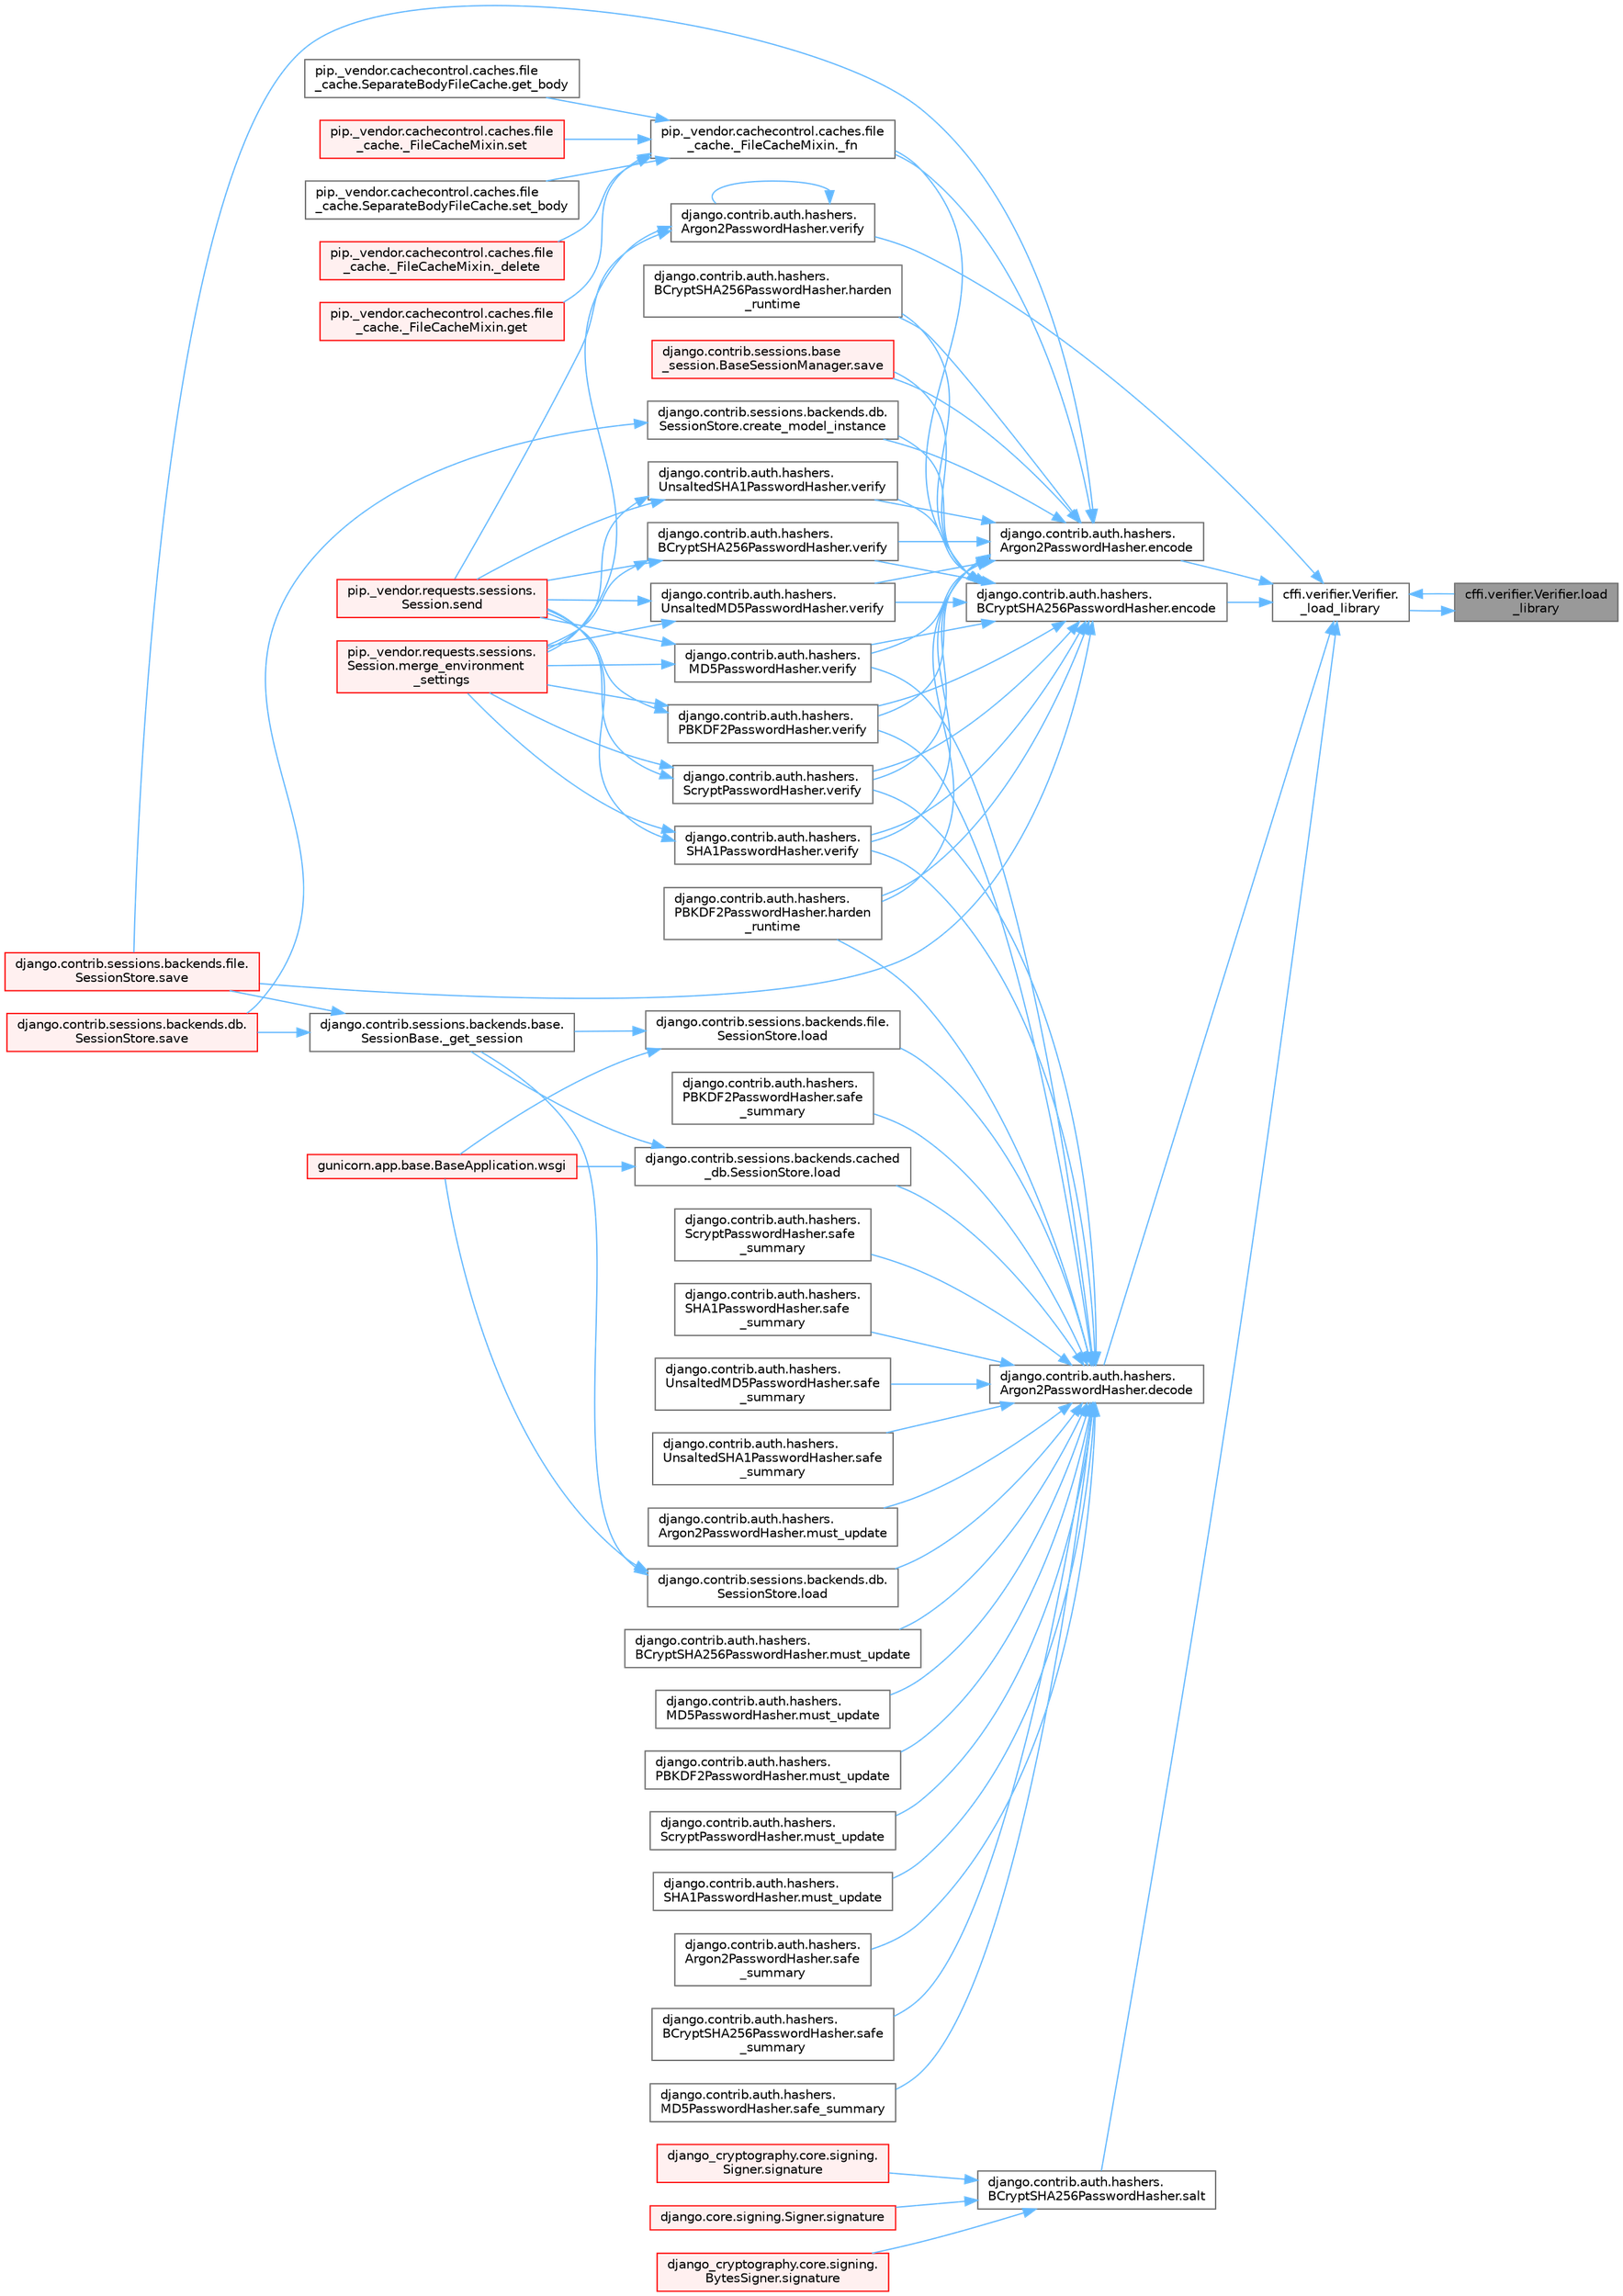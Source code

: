 digraph "cffi.verifier.Verifier.load_library"
{
 // LATEX_PDF_SIZE
  bgcolor="transparent";
  edge [fontname=Helvetica,fontsize=10,labelfontname=Helvetica,labelfontsize=10];
  node [fontname=Helvetica,fontsize=10,shape=box,height=0.2,width=0.4];
  rankdir="RL";
  Node1 [id="Node000001",label="cffi.verifier.Verifier.load\l_library",height=0.2,width=0.4,color="gray40", fillcolor="grey60", style="filled", fontcolor="black",tooltip=" "];
  Node1 -> Node2 [id="edge1_Node000001_Node000002",dir="back",color="steelblue1",style="solid",tooltip=" "];
  Node2 [id="Node000002",label="cffi.verifier.Verifier.\l_load_library",height=0.2,width=0.4,color="grey40", fillcolor="white", style="filled",URL="$classcffi_1_1verifier_1_1_verifier.html#a9de40d4d3231a07d492a907359b11949",tooltip=" "];
  Node2 -> Node3 [id="edge2_Node000002_Node000003",dir="back",color="steelblue1",style="solid",tooltip=" "];
  Node3 [id="Node000003",label="django.contrib.auth.hashers.\lArgon2PasswordHasher.decode",height=0.2,width=0.4,color="grey40", fillcolor="white", style="filled",URL="$classdjango_1_1contrib_1_1auth_1_1hashers_1_1_argon2_password_hasher.html#a72d1d6fbe76db2c306ea80efb11110a4",tooltip=" "];
  Node3 -> Node4 [id="edge3_Node000003_Node000004",dir="back",color="steelblue1",style="solid",tooltip=" "];
  Node4 [id="Node000004",label="django.contrib.auth.hashers.\lPBKDF2PasswordHasher.harden\l_runtime",height=0.2,width=0.4,color="grey40", fillcolor="white", style="filled",URL="$classdjango_1_1contrib_1_1auth_1_1hashers_1_1_p_b_k_d_f2_password_hasher.html#ae7f1dcad47802823597610b026fae83a",tooltip=" "];
  Node3 -> Node5 [id="edge4_Node000003_Node000005",dir="back",color="steelblue1",style="solid",tooltip=" "];
  Node5 [id="Node000005",label="django.contrib.sessions.backends.cached\l_db.SessionStore.load",height=0.2,width=0.4,color="grey40", fillcolor="white", style="filled",URL="$classdjango_1_1contrib_1_1sessions_1_1backends_1_1cached__db_1_1_session_store.html#a0432d07f359fa8281304478688605af7",tooltip=" "];
  Node5 -> Node6 [id="edge5_Node000005_Node000006",dir="back",color="steelblue1",style="solid",tooltip=" "];
  Node6 [id="Node000006",label="django.contrib.sessions.backends.base.\lSessionBase._get_session",height=0.2,width=0.4,color="grey40", fillcolor="white", style="filled",URL="$classdjango_1_1contrib_1_1sessions_1_1backends_1_1base_1_1_session_base.html#a3ca0af594cbb5d34f3d4f76c8f90bf4f",tooltip=" "];
  Node6 -> Node7 [id="edge6_Node000006_Node000007",dir="back",color="steelblue1",style="solid",tooltip=" "];
  Node7 [id="Node000007",label="django.contrib.sessions.backends.db.\lSessionStore.save",height=0.2,width=0.4,color="red", fillcolor="#FFF0F0", style="filled",URL="$classdjango_1_1contrib_1_1sessions_1_1backends_1_1db_1_1_session_store.html#a68a6b4f159bd3dc969ec80b34c1622af",tooltip=" "];
  Node6 -> Node724 [id="edge7_Node000006_Node000724",dir="back",color="steelblue1",style="solid",tooltip=" "];
  Node724 [id="Node000724",label="django.contrib.sessions.backends.file.\lSessionStore.save",height=0.2,width=0.4,color="red", fillcolor="#FFF0F0", style="filled",URL="$classdjango_1_1contrib_1_1sessions_1_1backends_1_1file_1_1_session_store.html#af170f9c112376eb1627509287bf9620f",tooltip=" "];
  Node5 -> Node510 [id="edge8_Node000005_Node000510",dir="back",color="steelblue1",style="solid",tooltip=" "];
  Node510 [id="Node000510",label="gunicorn.app.base.BaseApplication.wsgi",height=0.2,width=0.4,color="red", fillcolor="#FFF0F0", style="filled",URL="$classgunicorn_1_1app_1_1base_1_1_base_application.html#a18ae24b2d0d44fb694b9f2b0cdffa670",tooltip=" "];
  Node3 -> Node3137 [id="edge9_Node000003_Node003137",dir="back",color="steelblue1",style="solid",tooltip=" "];
  Node3137 [id="Node003137",label="django.contrib.sessions.backends.db.\lSessionStore.load",height=0.2,width=0.4,color="grey40", fillcolor="white", style="filled",URL="$classdjango_1_1contrib_1_1sessions_1_1backends_1_1db_1_1_session_store.html#aab3bc77d15c0a33590a72f92a2efc994",tooltip=" "];
  Node3137 -> Node6 [id="edge10_Node003137_Node000006",dir="back",color="steelblue1",style="solid",tooltip=" "];
  Node3137 -> Node510 [id="edge11_Node003137_Node000510",dir="back",color="steelblue1",style="solid",tooltip=" "];
  Node3 -> Node509 [id="edge12_Node000003_Node000509",dir="back",color="steelblue1",style="solid",tooltip=" "];
  Node509 [id="Node000509",label="django.contrib.sessions.backends.file.\lSessionStore.load",height=0.2,width=0.4,color="grey40", fillcolor="white", style="filled",URL="$classdjango_1_1contrib_1_1sessions_1_1backends_1_1file_1_1_session_store.html#a408fa63512306fbaa7bbb62742f0295f",tooltip=" "];
  Node509 -> Node6 [id="edge13_Node000509_Node000006",dir="back",color="steelblue1",style="solid",tooltip=" "];
  Node509 -> Node510 [id="edge14_Node000509_Node000510",dir="back",color="steelblue1",style="solid",tooltip=" "];
  Node3 -> Node3138 [id="edge15_Node000003_Node003138",dir="back",color="steelblue1",style="solid",tooltip=" "];
  Node3138 [id="Node003138",label="django.contrib.auth.hashers.\lArgon2PasswordHasher.must_update",height=0.2,width=0.4,color="grey40", fillcolor="white", style="filled",URL="$classdjango_1_1contrib_1_1auth_1_1hashers_1_1_argon2_password_hasher.html#a4d8d054683b5147b2228836536f8e0a3",tooltip=" "];
  Node3 -> Node3139 [id="edge16_Node000003_Node003139",dir="back",color="steelblue1",style="solid",tooltip=" "];
  Node3139 [id="Node003139",label="django.contrib.auth.hashers.\lBCryptSHA256PasswordHasher.must_update",height=0.2,width=0.4,color="grey40", fillcolor="white", style="filled",URL="$classdjango_1_1contrib_1_1auth_1_1hashers_1_1_b_crypt_s_h_a256_password_hasher.html#a0da47cb102c5bbb66cf2a88f02681fc4",tooltip=" "];
  Node3 -> Node3140 [id="edge17_Node000003_Node003140",dir="back",color="steelblue1",style="solid",tooltip=" "];
  Node3140 [id="Node003140",label="django.contrib.auth.hashers.\lMD5PasswordHasher.must_update",height=0.2,width=0.4,color="grey40", fillcolor="white", style="filled",URL="$classdjango_1_1contrib_1_1auth_1_1hashers_1_1_m_d5_password_hasher.html#ab94a37f578422009eb384a7d039be74c",tooltip=" "];
  Node3 -> Node3141 [id="edge18_Node000003_Node003141",dir="back",color="steelblue1",style="solid",tooltip=" "];
  Node3141 [id="Node003141",label="django.contrib.auth.hashers.\lPBKDF2PasswordHasher.must_update",height=0.2,width=0.4,color="grey40", fillcolor="white", style="filled",URL="$classdjango_1_1contrib_1_1auth_1_1hashers_1_1_p_b_k_d_f2_password_hasher.html#a2779a6ac57e7b11aa5b0f06ff2db0ae0",tooltip=" "];
  Node3 -> Node3142 [id="edge19_Node000003_Node003142",dir="back",color="steelblue1",style="solid",tooltip=" "];
  Node3142 [id="Node003142",label="django.contrib.auth.hashers.\lScryptPasswordHasher.must_update",height=0.2,width=0.4,color="grey40", fillcolor="white", style="filled",URL="$classdjango_1_1contrib_1_1auth_1_1hashers_1_1_scrypt_password_hasher.html#ad7430c0123af2934cfb00a1df1e98013",tooltip=" "];
  Node3 -> Node3143 [id="edge20_Node000003_Node003143",dir="back",color="steelblue1",style="solid",tooltip=" "];
  Node3143 [id="Node003143",label="django.contrib.auth.hashers.\lSHA1PasswordHasher.must_update",height=0.2,width=0.4,color="grey40", fillcolor="white", style="filled",URL="$classdjango_1_1contrib_1_1auth_1_1hashers_1_1_s_h_a1_password_hasher.html#a48710ac799dfafff9063e9c3c257879b",tooltip=" "];
  Node3 -> Node3144 [id="edge21_Node000003_Node003144",dir="back",color="steelblue1",style="solid",tooltip=" "];
  Node3144 [id="Node003144",label="django.contrib.auth.hashers.\lArgon2PasswordHasher.safe\l_summary",height=0.2,width=0.4,color="grey40", fillcolor="white", style="filled",URL="$classdjango_1_1contrib_1_1auth_1_1hashers_1_1_argon2_password_hasher.html#a12accfa1720c447a39dfe2f00072b4bd",tooltip=" "];
  Node3 -> Node3145 [id="edge22_Node000003_Node003145",dir="back",color="steelblue1",style="solid",tooltip=" "];
  Node3145 [id="Node003145",label="django.contrib.auth.hashers.\lBCryptSHA256PasswordHasher.safe\l_summary",height=0.2,width=0.4,color="grey40", fillcolor="white", style="filled",URL="$classdjango_1_1contrib_1_1auth_1_1hashers_1_1_b_crypt_s_h_a256_password_hasher.html#a8db6b0f1a9bc0c11380da6b595261419",tooltip=" "];
  Node3 -> Node3146 [id="edge23_Node000003_Node003146",dir="back",color="steelblue1",style="solid",tooltip=" "];
  Node3146 [id="Node003146",label="django.contrib.auth.hashers.\lMD5PasswordHasher.safe_summary",height=0.2,width=0.4,color="grey40", fillcolor="white", style="filled",URL="$classdjango_1_1contrib_1_1auth_1_1hashers_1_1_m_d5_password_hasher.html#aa9ab9e843c2395868e413e2114d95c53",tooltip=" "];
  Node3 -> Node3147 [id="edge24_Node000003_Node003147",dir="back",color="steelblue1",style="solid",tooltip=" "];
  Node3147 [id="Node003147",label="django.contrib.auth.hashers.\lPBKDF2PasswordHasher.safe\l_summary",height=0.2,width=0.4,color="grey40", fillcolor="white", style="filled",URL="$classdjango_1_1contrib_1_1auth_1_1hashers_1_1_p_b_k_d_f2_password_hasher.html#abc89dd47acbf388179b1559b9175ab9c",tooltip=" "];
  Node3 -> Node3148 [id="edge25_Node000003_Node003148",dir="back",color="steelblue1",style="solid",tooltip=" "];
  Node3148 [id="Node003148",label="django.contrib.auth.hashers.\lScryptPasswordHasher.safe\l_summary",height=0.2,width=0.4,color="grey40", fillcolor="white", style="filled",URL="$classdjango_1_1contrib_1_1auth_1_1hashers_1_1_scrypt_password_hasher.html#ad8b9a2f43b3b5a6a8ca1f4d55ed354e7",tooltip=" "];
  Node3 -> Node3149 [id="edge26_Node000003_Node003149",dir="back",color="steelblue1",style="solid",tooltip=" "];
  Node3149 [id="Node003149",label="django.contrib.auth.hashers.\lSHA1PasswordHasher.safe\l_summary",height=0.2,width=0.4,color="grey40", fillcolor="white", style="filled",URL="$classdjango_1_1contrib_1_1auth_1_1hashers_1_1_s_h_a1_password_hasher.html#af0401ddc75458ced75d0a4ba09da337e",tooltip=" "];
  Node3 -> Node3150 [id="edge27_Node000003_Node003150",dir="back",color="steelblue1",style="solid",tooltip=" "];
  Node3150 [id="Node003150",label="django.contrib.auth.hashers.\lUnsaltedMD5PasswordHasher.safe\l_summary",height=0.2,width=0.4,color="grey40", fillcolor="white", style="filled",URL="$classdjango_1_1contrib_1_1auth_1_1hashers_1_1_unsalted_m_d5_password_hasher.html#a04311fccf82d7ee1d53dd5979e13efda",tooltip=" "];
  Node3 -> Node3151 [id="edge28_Node000003_Node003151",dir="back",color="steelblue1",style="solid",tooltip=" "];
  Node3151 [id="Node003151",label="django.contrib.auth.hashers.\lUnsaltedSHA1PasswordHasher.safe\l_summary",height=0.2,width=0.4,color="grey40", fillcolor="white", style="filled",URL="$classdjango_1_1contrib_1_1auth_1_1hashers_1_1_unsalted_s_h_a1_password_hasher.html#a78e95b00b0999cf4b19e747e63fa51f8",tooltip=" "];
  Node3 -> Node3152 [id="edge29_Node000003_Node003152",dir="back",color="steelblue1",style="solid",tooltip=" "];
  Node3152 [id="Node003152",label="django.contrib.auth.hashers.\lMD5PasswordHasher.verify",height=0.2,width=0.4,color="grey40", fillcolor="white", style="filled",URL="$classdjango_1_1contrib_1_1auth_1_1hashers_1_1_m_d5_password_hasher.html#a5ee1720bbd104f7f53ced6d0f7847393",tooltip=" "];
  Node3152 -> Node1791 [id="edge30_Node003152_Node001791",dir="back",color="steelblue1",style="solid",tooltip=" "];
  Node1791 [id="Node001791",label="pip._vendor.requests.sessions.\lSession.merge_environment\l_settings",height=0.2,width=0.4,color="red", fillcolor="#FFF0F0", style="filled",URL="$classpip_1_1__vendor_1_1requests_1_1sessions_1_1_session.html#a1bbc07ae0fd8434a0ae651e3eb482be0",tooltip=" "];
  Node3152 -> Node1792 [id="edge31_Node003152_Node001792",dir="back",color="steelblue1",style="solid",tooltip=" "];
  Node1792 [id="Node001792",label="pip._vendor.requests.sessions.\lSession.send",height=0.2,width=0.4,color="red", fillcolor="#FFF0F0", style="filled",URL="$classpip_1_1__vendor_1_1requests_1_1sessions_1_1_session.html#ac53877008b8d3c6901be36033885124c",tooltip=" "];
  Node3 -> Node3153 [id="edge32_Node000003_Node003153",dir="back",color="steelblue1",style="solid",tooltip=" "];
  Node3153 [id="Node003153",label="django.contrib.auth.hashers.\lPBKDF2PasswordHasher.verify",height=0.2,width=0.4,color="grey40", fillcolor="white", style="filled",URL="$classdjango_1_1contrib_1_1auth_1_1hashers_1_1_p_b_k_d_f2_password_hasher.html#a769f11e83d4f84b6a1aa2414aa345a96",tooltip=" "];
  Node3153 -> Node1791 [id="edge33_Node003153_Node001791",dir="back",color="steelblue1",style="solid",tooltip=" "];
  Node3153 -> Node1792 [id="edge34_Node003153_Node001792",dir="back",color="steelblue1",style="solid",tooltip=" "];
  Node3 -> Node3154 [id="edge35_Node000003_Node003154",dir="back",color="steelblue1",style="solid",tooltip=" "];
  Node3154 [id="Node003154",label="django.contrib.auth.hashers.\lScryptPasswordHasher.verify",height=0.2,width=0.4,color="grey40", fillcolor="white", style="filled",URL="$classdjango_1_1contrib_1_1auth_1_1hashers_1_1_scrypt_password_hasher.html#ae1fe41459b9b8cc72115d2f8c01f6776",tooltip=" "];
  Node3154 -> Node1791 [id="edge36_Node003154_Node001791",dir="back",color="steelblue1",style="solid",tooltip=" "];
  Node3154 -> Node1792 [id="edge37_Node003154_Node001792",dir="back",color="steelblue1",style="solid",tooltip=" "];
  Node3 -> Node3155 [id="edge38_Node000003_Node003155",dir="back",color="steelblue1",style="solid",tooltip=" "];
  Node3155 [id="Node003155",label="django.contrib.auth.hashers.\lSHA1PasswordHasher.verify",height=0.2,width=0.4,color="grey40", fillcolor="white", style="filled",URL="$classdjango_1_1contrib_1_1auth_1_1hashers_1_1_s_h_a1_password_hasher.html#a5ac2a7038875bc3da2654b03c1ae2716",tooltip=" "];
  Node3155 -> Node1791 [id="edge39_Node003155_Node001791",dir="back",color="steelblue1",style="solid",tooltip=" "];
  Node3155 -> Node1792 [id="edge40_Node003155_Node001792",dir="back",color="steelblue1",style="solid",tooltip=" "];
  Node2 -> Node3156 [id="edge41_Node000002_Node003156",dir="back",color="steelblue1",style="solid",tooltip=" "];
  Node3156 [id="Node003156",label="django.contrib.auth.hashers.\lArgon2PasswordHasher.encode",height=0.2,width=0.4,color="grey40", fillcolor="white", style="filled",URL="$classdjango_1_1contrib_1_1auth_1_1hashers_1_1_argon2_password_hasher.html#a0ed201c5832e89c4a3272c737dfc7567",tooltip=" "];
  Node3156 -> Node3157 [id="edge42_Node003156_Node003157",dir="back",color="steelblue1",style="solid",tooltip=" "];
  Node3157 [id="Node003157",label="pip._vendor.cachecontrol.caches.file\l_cache._FileCacheMixin._fn",height=0.2,width=0.4,color="grey40", fillcolor="white", style="filled",URL="$classpip_1_1__vendor_1_1cachecontrol_1_1caches_1_1file__cache_1_1___file_cache_mixin.html#a8e94253502ca252f8c8ca1e4921fd42f",tooltip=" "];
  Node3157 -> Node3158 [id="edge43_Node003157_Node003158",dir="back",color="steelblue1",style="solid",tooltip=" "];
  Node3158 [id="Node003158",label="pip._vendor.cachecontrol.caches.file\l_cache._FileCacheMixin._delete",height=0.2,width=0.4,color="red", fillcolor="#FFF0F0", style="filled",URL="$classpip_1_1__vendor_1_1cachecontrol_1_1caches_1_1file__cache_1_1___file_cache_mixin.html#a0ebc930693f8386cf1231d4ab04fb800",tooltip=" "];
  Node3157 -> Node3163 [id="edge44_Node003157_Node003163",dir="back",color="steelblue1",style="solid",tooltip=" "];
  Node3163 [id="Node003163",label="pip._vendor.cachecontrol.caches.file\l_cache._FileCacheMixin.get",height=0.2,width=0.4,color="red", fillcolor="#FFF0F0", style="filled",URL="$classpip_1_1__vendor_1_1cachecontrol_1_1caches_1_1file__cache_1_1___file_cache_mixin.html#afef88044f42ddd480be90e94a50e07bc",tooltip=" "];
  Node3157 -> Node3164 [id="edge45_Node003157_Node003164",dir="back",color="steelblue1",style="solid",tooltip=" "];
  Node3164 [id="Node003164",label="pip._vendor.cachecontrol.caches.file\l_cache.SeparateBodyFileCache.get_body",height=0.2,width=0.4,color="grey40", fillcolor="white", style="filled",URL="$classpip_1_1__vendor_1_1cachecontrol_1_1caches_1_1file__cache_1_1_separate_body_file_cache.html#a96853f5f4944aab4999b423e98ae94a7",tooltip=" "];
  Node3157 -> Node3165 [id="edge46_Node003157_Node003165",dir="back",color="steelblue1",style="solid",tooltip=" "];
  Node3165 [id="Node003165",label="pip._vendor.cachecontrol.caches.file\l_cache._FileCacheMixin.set",height=0.2,width=0.4,color="red", fillcolor="#FFF0F0", style="filled",URL="$classpip_1_1__vendor_1_1cachecontrol_1_1caches_1_1file__cache_1_1___file_cache_mixin.html#ae8a7588fc5a71680756743e05deeea9b",tooltip=" "];
  Node3157 -> Node3166 [id="edge47_Node003157_Node003166",dir="back",color="steelblue1",style="solid",tooltip=" "];
  Node3166 [id="Node003166",label="pip._vendor.cachecontrol.caches.file\l_cache.SeparateBodyFileCache.set_body",height=0.2,width=0.4,color="grey40", fillcolor="white", style="filled",URL="$classpip_1_1__vendor_1_1cachecontrol_1_1caches_1_1file__cache_1_1_separate_body_file_cache.html#a8fabbb6143c6afca2477309d3dfa7067",tooltip=" "];
  Node3156 -> Node1821 [id="edge48_Node003156_Node001821",dir="back",color="steelblue1",style="solid",tooltip=" "];
  Node1821 [id="Node001821",label="django.contrib.sessions.backends.db.\lSessionStore.create_model_instance",height=0.2,width=0.4,color="grey40", fillcolor="white", style="filled",URL="$classdjango_1_1contrib_1_1sessions_1_1backends_1_1db_1_1_session_store.html#a0a3de585eb81b76b2c9c405702a7a563",tooltip=" "];
  Node1821 -> Node7 [id="edge49_Node001821_Node000007",dir="back",color="steelblue1",style="solid",tooltip=" "];
  Node3156 -> Node3167 [id="edge50_Node003156_Node003167",dir="back",color="steelblue1",style="solid",tooltip=" "];
  Node3167 [id="Node003167",label="django.contrib.auth.hashers.\lBCryptSHA256PasswordHasher.harden\l_runtime",height=0.2,width=0.4,color="grey40", fillcolor="white", style="filled",URL="$classdjango_1_1contrib_1_1auth_1_1hashers_1_1_b_crypt_s_h_a256_password_hasher.html#aeb2d930973f5a8b0a605c789332df5b0",tooltip=" "];
  Node3156 -> Node4 [id="edge51_Node003156_Node000004",dir="back",color="steelblue1",style="solid",tooltip=" "];
  Node3156 -> Node724 [id="edge52_Node003156_Node000724",dir="back",color="steelblue1",style="solid",tooltip=" "];
  Node3156 -> Node3168 [id="edge53_Node003156_Node003168",dir="back",color="steelblue1",style="solid",tooltip=" "];
  Node3168 [id="Node003168",label="django.contrib.sessions.base\l_session.BaseSessionManager.save",height=0.2,width=0.4,color="red", fillcolor="#FFF0F0", style="filled",URL="$classdjango_1_1contrib_1_1sessions_1_1base__session_1_1_base_session_manager.html#a323bed24720881f2b0c3e3fce57c1a5a",tooltip=" "];
  Node3156 -> Node3169 [id="edge54_Node003156_Node003169",dir="back",color="steelblue1",style="solid",tooltip=" "];
  Node3169 [id="Node003169",label="django.contrib.auth.hashers.\lBCryptSHA256PasswordHasher.verify",height=0.2,width=0.4,color="grey40", fillcolor="white", style="filled",URL="$classdjango_1_1contrib_1_1auth_1_1hashers_1_1_b_crypt_s_h_a256_password_hasher.html#aace67824fb9a74b812da9e723c452182",tooltip=" "];
  Node3169 -> Node1791 [id="edge55_Node003169_Node001791",dir="back",color="steelblue1",style="solid",tooltip=" "];
  Node3169 -> Node1792 [id="edge56_Node003169_Node001792",dir="back",color="steelblue1",style="solid",tooltip=" "];
  Node3156 -> Node3152 [id="edge57_Node003156_Node003152",dir="back",color="steelblue1",style="solid",tooltip=" "];
  Node3156 -> Node3153 [id="edge58_Node003156_Node003153",dir="back",color="steelblue1",style="solid",tooltip=" "];
  Node3156 -> Node3154 [id="edge59_Node003156_Node003154",dir="back",color="steelblue1",style="solid",tooltip=" "];
  Node3156 -> Node3155 [id="edge60_Node003156_Node003155",dir="back",color="steelblue1",style="solid",tooltip=" "];
  Node3156 -> Node3170 [id="edge61_Node003156_Node003170",dir="back",color="steelblue1",style="solid",tooltip=" "];
  Node3170 [id="Node003170",label="django.contrib.auth.hashers.\lUnsaltedMD5PasswordHasher.verify",height=0.2,width=0.4,color="grey40", fillcolor="white", style="filled",URL="$classdjango_1_1contrib_1_1auth_1_1hashers_1_1_unsalted_m_d5_password_hasher.html#ad634eb70221559f3132f12171b8ebae0",tooltip=" "];
  Node3170 -> Node1791 [id="edge62_Node003170_Node001791",dir="back",color="steelblue1",style="solid",tooltip=" "];
  Node3170 -> Node1792 [id="edge63_Node003170_Node001792",dir="back",color="steelblue1",style="solid",tooltip=" "];
  Node3156 -> Node3171 [id="edge64_Node003156_Node003171",dir="back",color="steelblue1",style="solid",tooltip=" "];
  Node3171 [id="Node003171",label="django.contrib.auth.hashers.\lUnsaltedSHA1PasswordHasher.verify",height=0.2,width=0.4,color="grey40", fillcolor="white", style="filled",URL="$classdjango_1_1contrib_1_1auth_1_1hashers_1_1_unsalted_s_h_a1_password_hasher.html#ad4dd5a8b681866ea72b2b9b8b1f3a552",tooltip=" "];
  Node3171 -> Node1791 [id="edge65_Node003171_Node001791",dir="back",color="steelblue1",style="solid",tooltip=" "];
  Node3171 -> Node1792 [id="edge66_Node003171_Node001792",dir="back",color="steelblue1",style="solid",tooltip=" "];
  Node2 -> Node3172 [id="edge67_Node000002_Node003172",dir="back",color="steelblue1",style="solid",tooltip=" "];
  Node3172 [id="Node003172",label="django.contrib.auth.hashers.\lBCryptSHA256PasswordHasher.encode",height=0.2,width=0.4,color="grey40", fillcolor="white", style="filled",URL="$classdjango_1_1contrib_1_1auth_1_1hashers_1_1_b_crypt_s_h_a256_password_hasher.html#a7fac654818c9a8cfe6a5df3fefe957a1",tooltip=" "];
  Node3172 -> Node3157 [id="edge68_Node003172_Node003157",dir="back",color="steelblue1",style="solid",tooltip=" "];
  Node3172 -> Node1821 [id="edge69_Node003172_Node001821",dir="back",color="steelblue1",style="solid",tooltip=" "];
  Node3172 -> Node3167 [id="edge70_Node003172_Node003167",dir="back",color="steelblue1",style="solid",tooltip=" "];
  Node3172 -> Node4 [id="edge71_Node003172_Node000004",dir="back",color="steelblue1",style="solid",tooltip=" "];
  Node3172 -> Node724 [id="edge72_Node003172_Node000724",dir="back",color="steelblue1",style="solid",tooltip=" "];
  Node3172 -> Node3168 [id="edge73_Node003172_Node003168",dir="back",color="steelblue1",style="solid",tooltip=" "];
  Node3172 -> Node3169 [id="edge74_Node003172_Node003169",dir="back",color="steelblue1",style="solid",tooltip=" "];
  Node3172 -> Node3152 [id="edge75_Node003172_Node003152",dir="back",color="steelblue1",style="solid",tooltip=" "];
  Node3172 -> Node3153 [id="edge76_Node003172_Node003153",dir="back",color="steelblue1",style="solid",tooltip=" "];
  Node3172 -> Node3154 [id="edge77_Node003172_Node003154",dir="back",color="steelblue1",style="solid",tooltip=" "];
  Node3172 -> Node3155 [id="edge78_Node003172_Node003155",dir="back",color="steelblue1",style="solid",tooltip=" "];
  Node3172 -> Node3170 [id="edge79_Node003172_Node003170",dir="back",color="steelblue1",style="solid",tooltip=" "];
  Node3172 -> Node3171 [id="edge80_Node003172_Node003171",dir="back",color="steelblue1",style="solid",tooltip=" "];
  Node2 -> Node1 [id="edge81_Node000002_Node000001",dir="back",color="steelblue1",style="solid",tooltip=" "];
  Node2 -> Node3173 [id="edge82_Node000002_Node003173",dir="back",color="steelblue1",style="solid",tooltip=" "];
  Node3173 [id="Node003173",label="django.contrib.auth.hashers.\lBCryptSHA256PasswordHasher.salt",height=0.2,width=0.4,color="grey40", fillcolor="white", style="filled",URL="$classdjango_1_1contrib_1_1auth_1_1hashers_1_1_b_crypt_s_h_a256_password_hasher.html#a8bf9448c637933b786cf0fd4dfa3b346",tooltip=" "];
  Node3173 -> Node3174 [id="edge83_Node003173_Node003174",dir="back",color="steelblue1",style="solid",tooltip=" "];
  Node3174 [id="Node003174",label="django.core.signing.Signer.signature",height=0.2,width=0.4,color="red", fillcolor="#FFF0F0", style="filled",URL="$classdjango_1_1core_1_1signing_1_1_signer.html#a7f07d25e055e1c12121ac821012efb46",tooltip=" "];
  Node3173 -> Node3175 [id="edge84_Node003173_Node003175",dir="back",color="steelblue1",style="solid",tooltip=" "];
  Node3175 [id="Node003175",label="django_cryptography.core.signing.\lBytesSigner.signature",height=0.2,width=0.4,color="red", fillcolor="#FFF0F0", style="filled",URL="$classdjango__cryptography_1_1core_1_1signing_1_1_bytes_signer.html#a90cc9a96f9ef73301790d9762e653f19",tooltip=" "];
  Node3173 -> Node3176 [id="edge85_Node003173_Node003176",dir="back",color="steelblue1",style="solid",tooltip=" "];
  Node3176 [id="Node003176",label="django_cryptography.core.signing.\lSigner.signature",height=0.2,width=0.4,color="red", fillcolor="#FFF0F0", style="filled",URL="$classdjango__cryptography_1_1core_1_1signing_1_1_signer.html#ad71de574e6dffcf1fab21a8ecac7c516",tooltip=" "];
  Node2 -> Node3177 [id="edge86_Node000002_Node003177",dir="back",color="steelblue1",style="solid",tooltip=" "];
  Node3177 [id="Node003177",label="django.contrib.auth.hashers.\lArgon2PasswordHasher.verify",height=0.2,width=0.4,color="grey40", fillcolor="white", style="filled",URL="$classdjango_1_1contrib_1_1auth_1_1hashers_1_1_argon2_password_hasher.html#aa1b8e90990f8dc1f2a0dcb0f6e95a364",tooltip=" "];
  Node3177 -> Node1791 [id="edge87_Node003177_Node001791",dir="back",color="steelblue1",style="solid",tooltip=" "];
  Node3177 -> Node1792 [id="edge88_Node003177_Node001792",dir="back",color="steelblue1",style="solid",tooltip=" "];
  Node3177 -> Node3177 [id="edge89_Node003177_Node003177",dir="back",color="steelblue1",style="solid",tooltip=" "];
}
